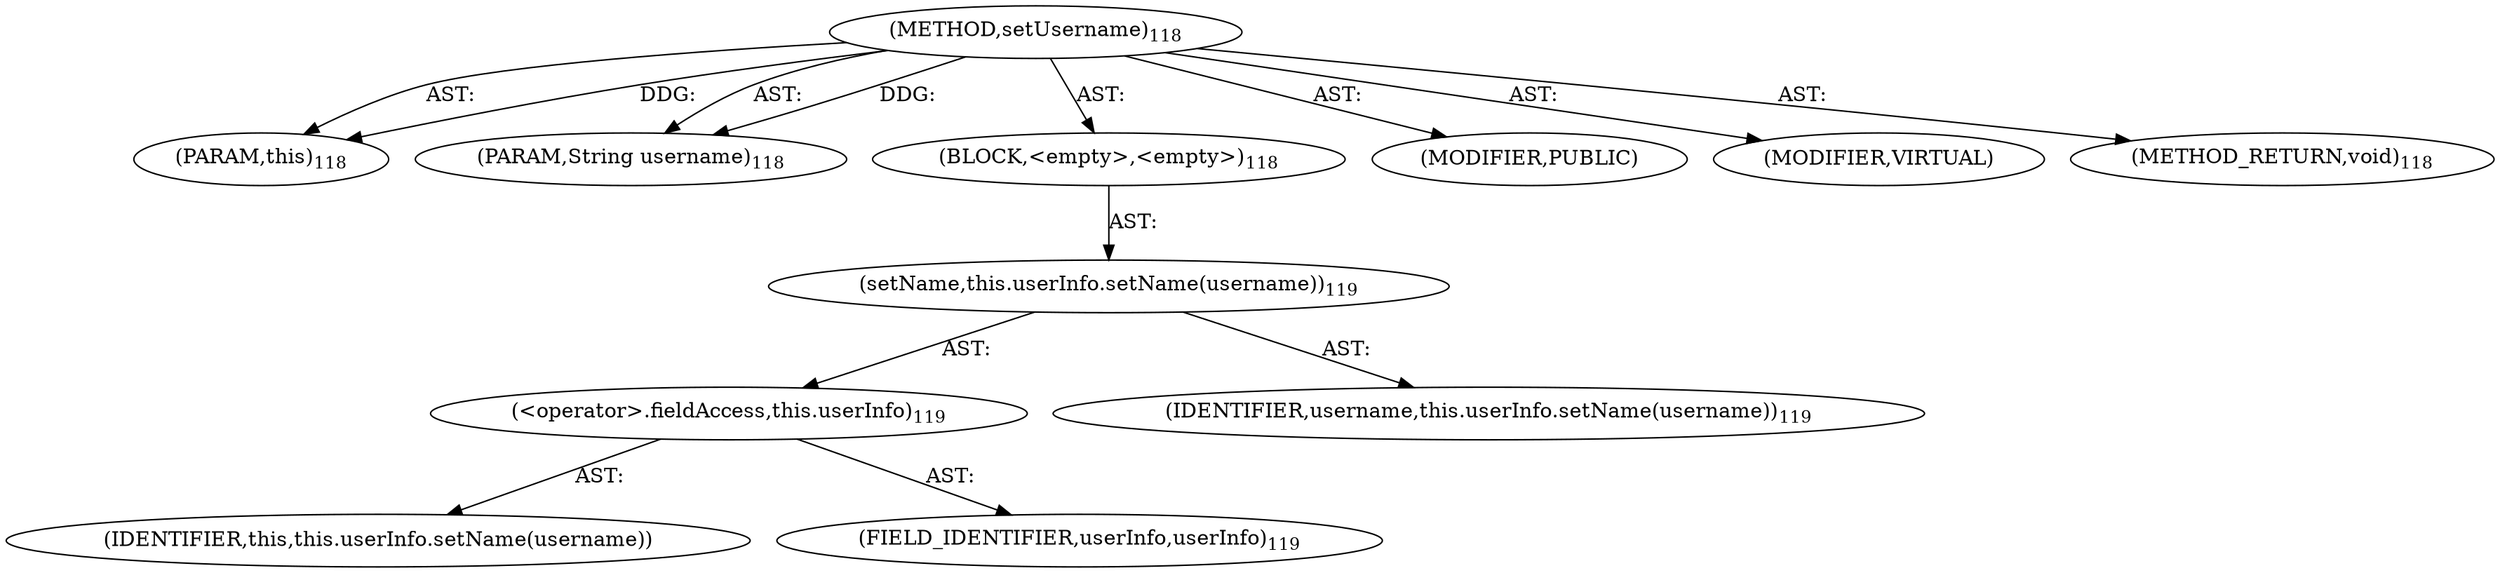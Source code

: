 digraph "setUsername" {  
"111669149701" [label = <(METHOD,setUsername)<SUB>118</SUB>> ]
"115964117003" [label = <(PARAM,this)<SUB>118</SUB>> ]
"115964117004" [label = <(PARAM,String username)<SUB>118</SUB>> ]
"25769803781" [label = <(BLOCK,&lt;empty&gt;,&lt;empty&gt;)<SUB>118</SUB>> ]
"30064771089" [label = <(setName,this.userInfo.setName(username))<SUB>119</SUB>> ]
"30064771090" [label = <(&lt;operator&gt;.fieldAccess,this.userInfo)<SUB>119</SUB>> ]
"68719476753" [label = <(IDENTIFIER,this,this.userInfo.setName(username))> ]
"55834574857" [label = <(FIELD_IDENTIFIER,userInfo,userInfo)<SUB>119</SUB>> ]
"68719476754" [label = <(IDENTIFIER,username,this.userInfo.setName(username))<SUB>119</SUB>> ]
"133143986194" [label = <(MODIFIER,PUBLIC)> ]
"133143986195" [label = <(MODIFIER,VIRTUAL)> ]
"128849018885" [label = <(METHOD_RETURN,void)<SUB>118</SUB>> ]
  "111669149701" -> "115964117003"  [ label = "AST: "] 
  "111669149701" -> "115964117004"  [ label = "AST: "] 
  "111669149701" -> "25769803781"  [ label = "AST: "] 
  "111669149701" -> "133143986194"  [ label = "AST: "] 
  "111669149701" -> "133143986195"  [ label = "AST: "] 
  "111669149701" -> "128849018885"  [ label = "AST: "] 
  "25769803781" -> "30064771089"  [ label = "AST: "] 
  "30064771089" -> "30064771090"  [ label = "AST: "] 
  "30064771089" -> "68719476754"  [ label = "AST: "] 
  "30064771090" -> "68719476753"  [ label = "AST: "] 
  "30064771090" -> "55834574857"  [ label = "AST: "] 
  "111669149701" -> "115964117003"  [ label = "DDG: "] 
  "111669149701" -> "115964117004"  [ label = "DDG: "] 
}
